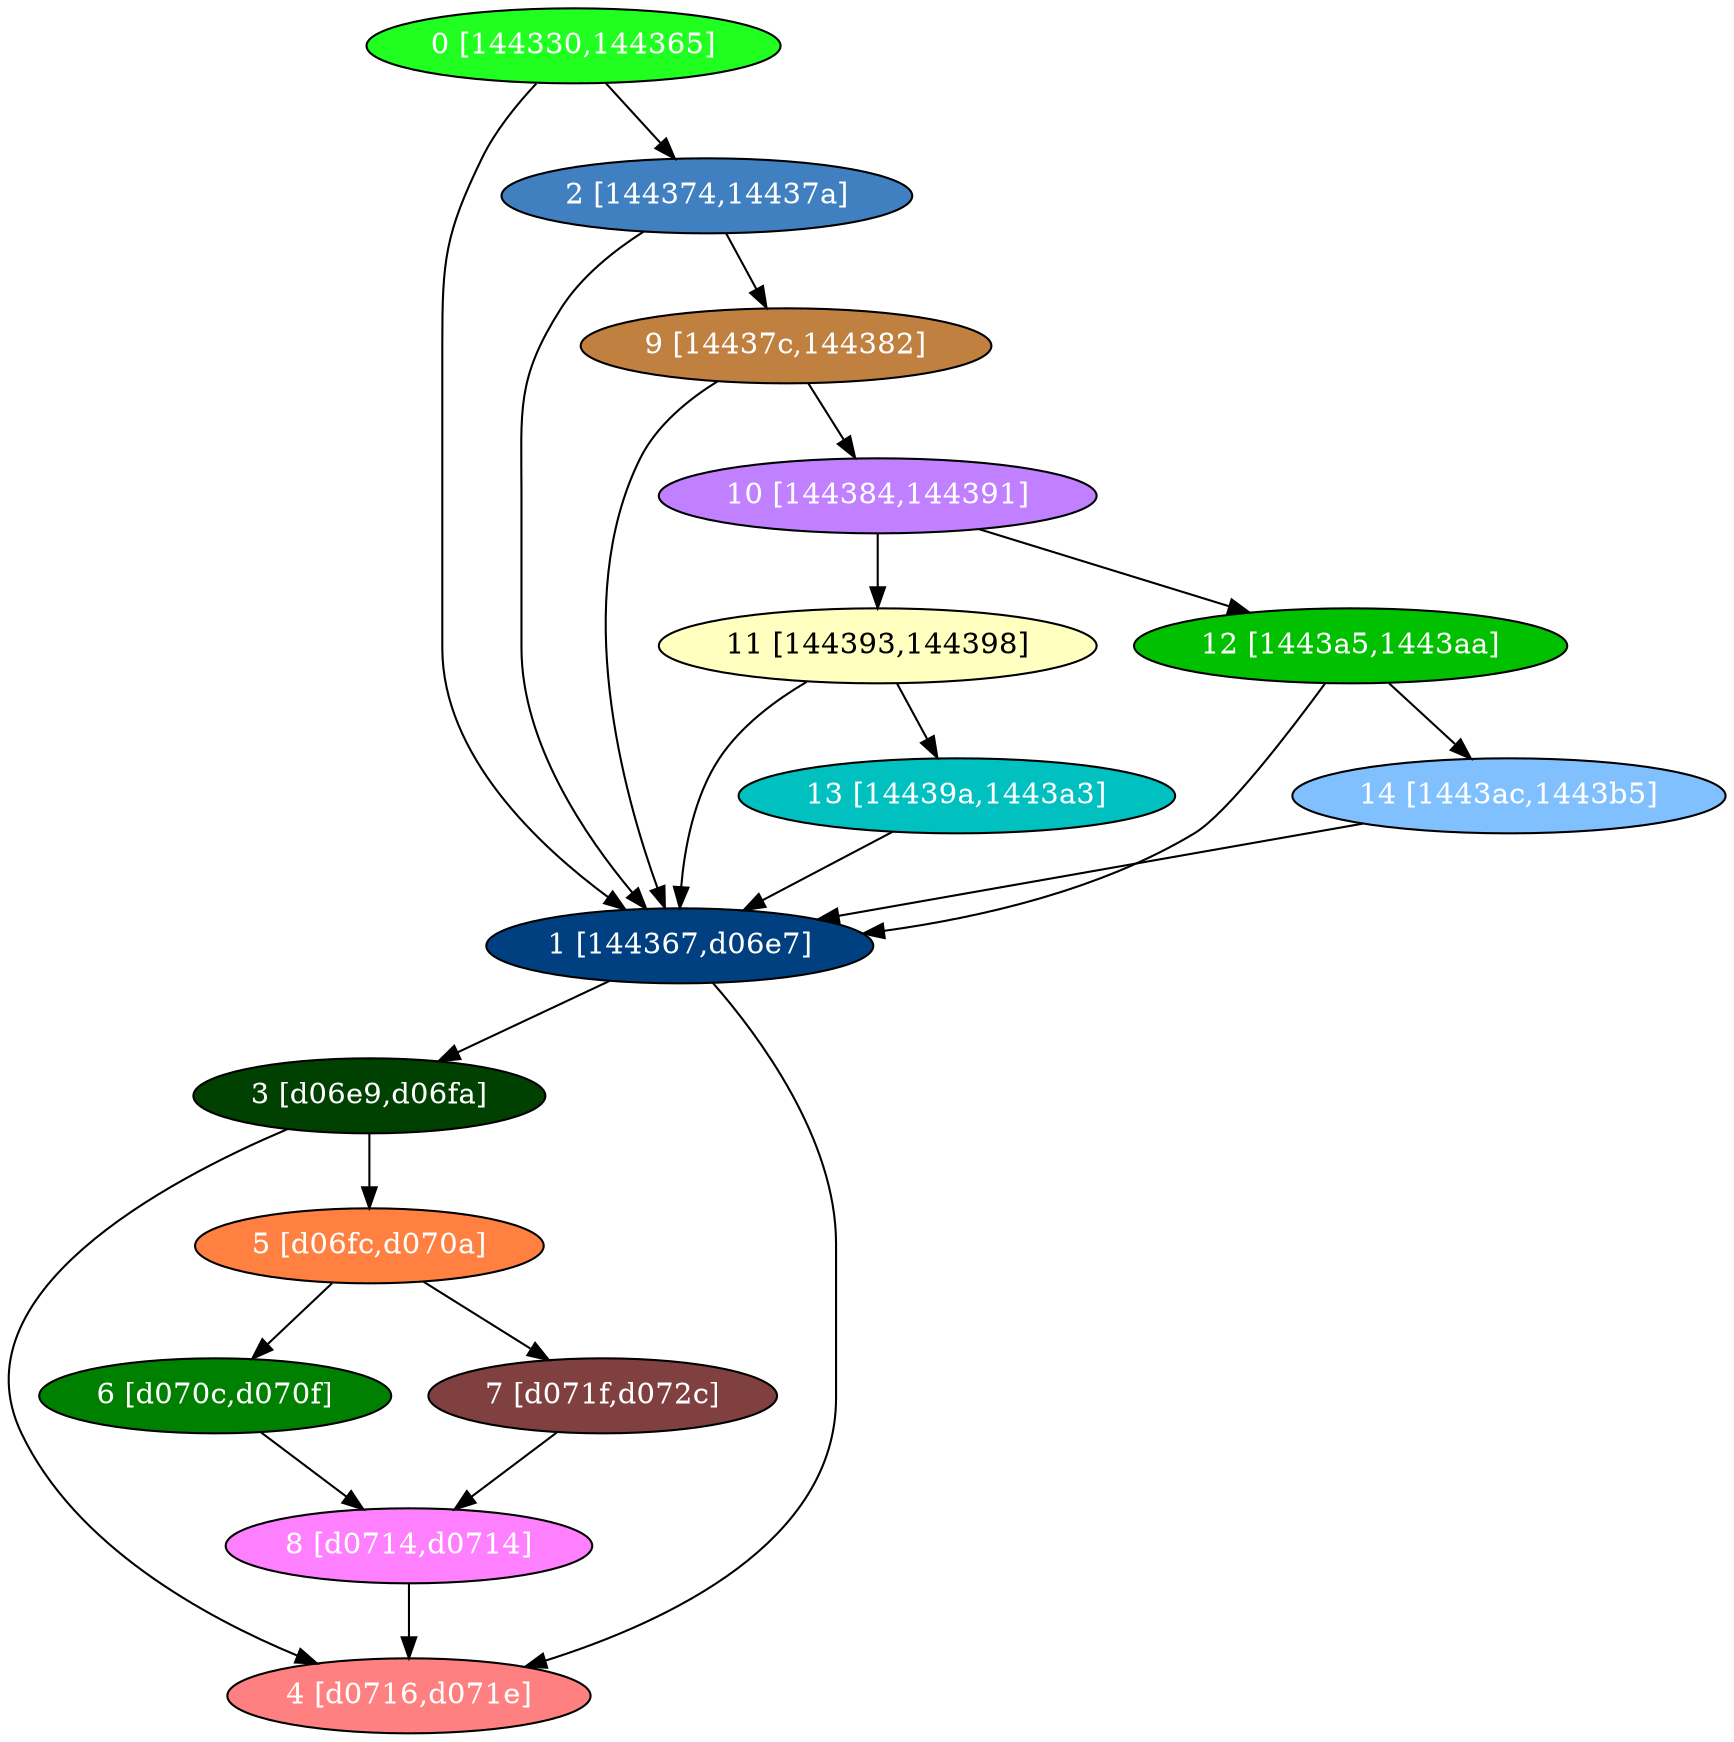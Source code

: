 diGraph libnss3{
	libnss3_0  [style=filled fillcolor="#20FF20" fontcolor="#ffffff" shape=oval label="0 [144330,144365]"]
	libnss3_1  [style=filled fillcolor="#004080" fontcolor="#ffffff" shape=oval label="1 [144367,d06e7]"]
	libnss3_2  [style=filled fillcolor="#4080C0" fontcolor="#ffffff" shape=oval label="2 [144374,14437a]"]
	libnss3_3  [style=filled fillcolor="#004000" fontcolor="#ffffff" shape=oval label="3 [d06e9,d06fa]"]
	libnss3_4  [style=filled fillcolor="#FF8080" fontcolor="#ffffff" shape=oval label="4 [d0716,d071e]"]
	libnss3_5  [style=filled fillcolor="#FF8040" fontcolor="#ffffff" shape=oval label="5 [d06fc,d070a]"]
	libnss3_6  [style=filled fillcolor="#008000" fontcolor="#ffffff" shape=oval label="6 [d070c,d070f]"]
	libnss3_7  [style=filled fillcolor="#804040" fontcolor="#ffffff" shape=oval label="7 [d071f,d072c]"]
	libnss3_8  [style=filled fillcolor="#FF80FF" fontcolor="#ffffff" shape=oval label="8 [d0714,d0714]"]
	libnss3_9  [style=filled fillcolor="#C08040" fontcolor="#ffffff" shape=oval label="9 [14437c,144382]"]
	libnss3_a  [style=filled fillcolor="#C080FF" fontcolor="#ffffff" shape=oval label="10 [144384,144391]"]
	libnss3_b  [style=filled fillcolor="#FFFFC0" fontcolor="#000000" shape=oval label="11 [144393,144398]"]
	libnss3_c  [style=filled fillcolor="#00C000" fontcolor="#ffffff" shape=oval label="12 [1443a5,1443aa]"]
	libnss3_d  [style=filled fillcolor="#00C0C0" fontcolor="#ffffff" shape=oval label="13 [14439a,1443a3]"]
	libnss3_e  [style=filled fillcolor="#80C0FF" fontcolor="#ffffff" shape=oval label="14 [1443ac,1443b5]"]

	libnss3_0 -> libnss3_1
	libnss3_0 -> libnss3_2
	libnss3_1 -> libnss3_3
	libnss3_1 -> libnss3_4
	libnss3_2 -> libnss3_1
	libnss3_2 -> libnss3_9
	libnss3_3 -> libnss3_4
	libnss3_3 -> libnss3_5
	libnss3_5 -> libnss3_6
	libnss3_5 -> libnss3_7
	libnss3_6 -> libnss3_8
	libnss3_7 -> libnss3_8
	libnss3_8 -> libnss3_4
	libnss3_9 -> libnss3_1
	libnss3_9 -> libnss3_a
	libnss3_a -> libnss3_b
	libnss3_a -> libnss3_c
	libnss3_b -> libnss3_1
	libnss3_b -> libnss3_d
	libnss3_c -> libnss3_1
	libnss3_c -> libnss3_e
	libnss3_d -> libnss3_1
	libnss3_e -> libnss3_1
}